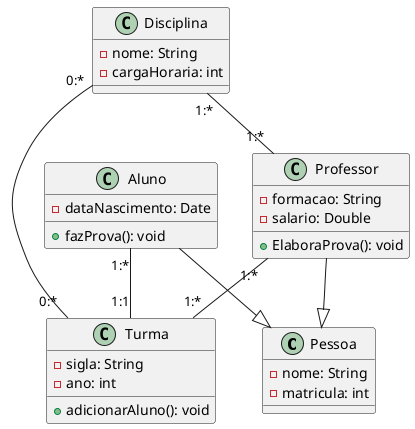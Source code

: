 @startuml aula
class Pessoa {
    -nome: String
    -matricula: int
}
class Aluno {
    -dataNascimento: Date
}
class Professor {
    -formacao: String
    -salario: Double
}
class Turma {
    -sigla: String
    -ano: int
}
class Disciplina {
    -nome: String
    -cargaHoraria: int
}
Aluno : +fazProva(): void
Professor : +ElaboraProva(): void
Turma : +adicionarAluno(): void
Aluno --|> Pessoa
Professor --|> Pessoa
Aluno "1:*" -- "1:1" Turma
Disciplina "1:*" -- "1:*" Professor
Disciplina "0:*" -- "0:*" Turma
Professor "1:*" -- "1:*" Turma
@enduml
